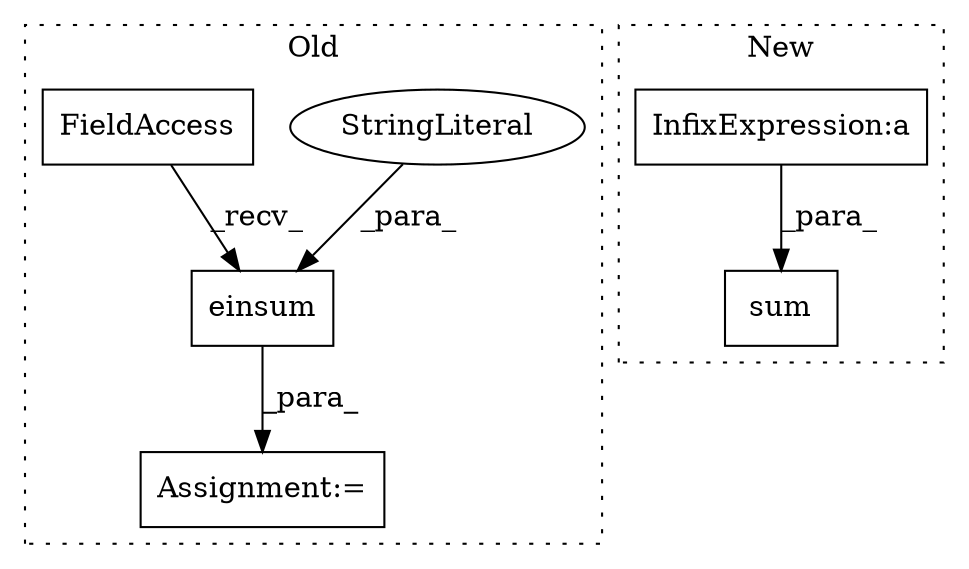 digraph G {
subgraph cluster0 {
1 [label="einsum" a="32" s="17745,17783" l="7,1" shape="box"];
3 [label="StringLiteral" a="45" s="17752" l="18" shape="ellipse"];
4 [label="Assignment:=" a="7" s="17726" l="1" shape="box"];
6 [label="FieldAccess" a="22" s="17727" l="9" shape="box"];
label = "Old";
style="dotted";
}
subgraph cluster1 {
2 [label="sum" a="32" s="17574,17663" l="4,2" shape="box"];
5 [label="InfixExpression:a" a="27" s="17616" l="3" shape="box"];
label = "New";
style="dotted";
}
1 -> 4 [label="_para_"];
3 -> 1 [label="_para_"];
5 -> 2 [label="_para_"];
6 -> 1 [label="_recv_"];
}